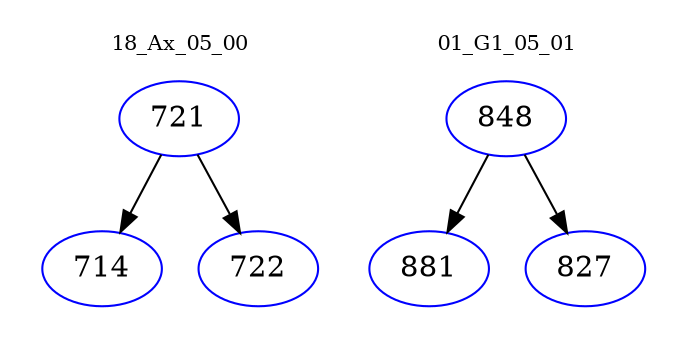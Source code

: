 digraph{
subgraph cluster_0 {
color = white
label = "18_Ax_05_00";
fontsize=10;
T0_721 [label="721", color="blue"]
T0_721 -> T0_714 [color="black"]
T0_714 [label="714", color="blue"]
T0_721 -> T0_722 [color="black"]
T0_722 [label="722", color="blue"]
}
subgraph cluster_1 {
color = white
label = "01_G1_05_01";
fontsize=10;
T1_848 [label="848", color="blue"]
T1_848 -> T1_881 [color="black"]
T1_881 [label="881", color="blue"]
T1_848 -> T1_827 [color="black"]
T1_827 [label="827", color="blue"]
}
}
